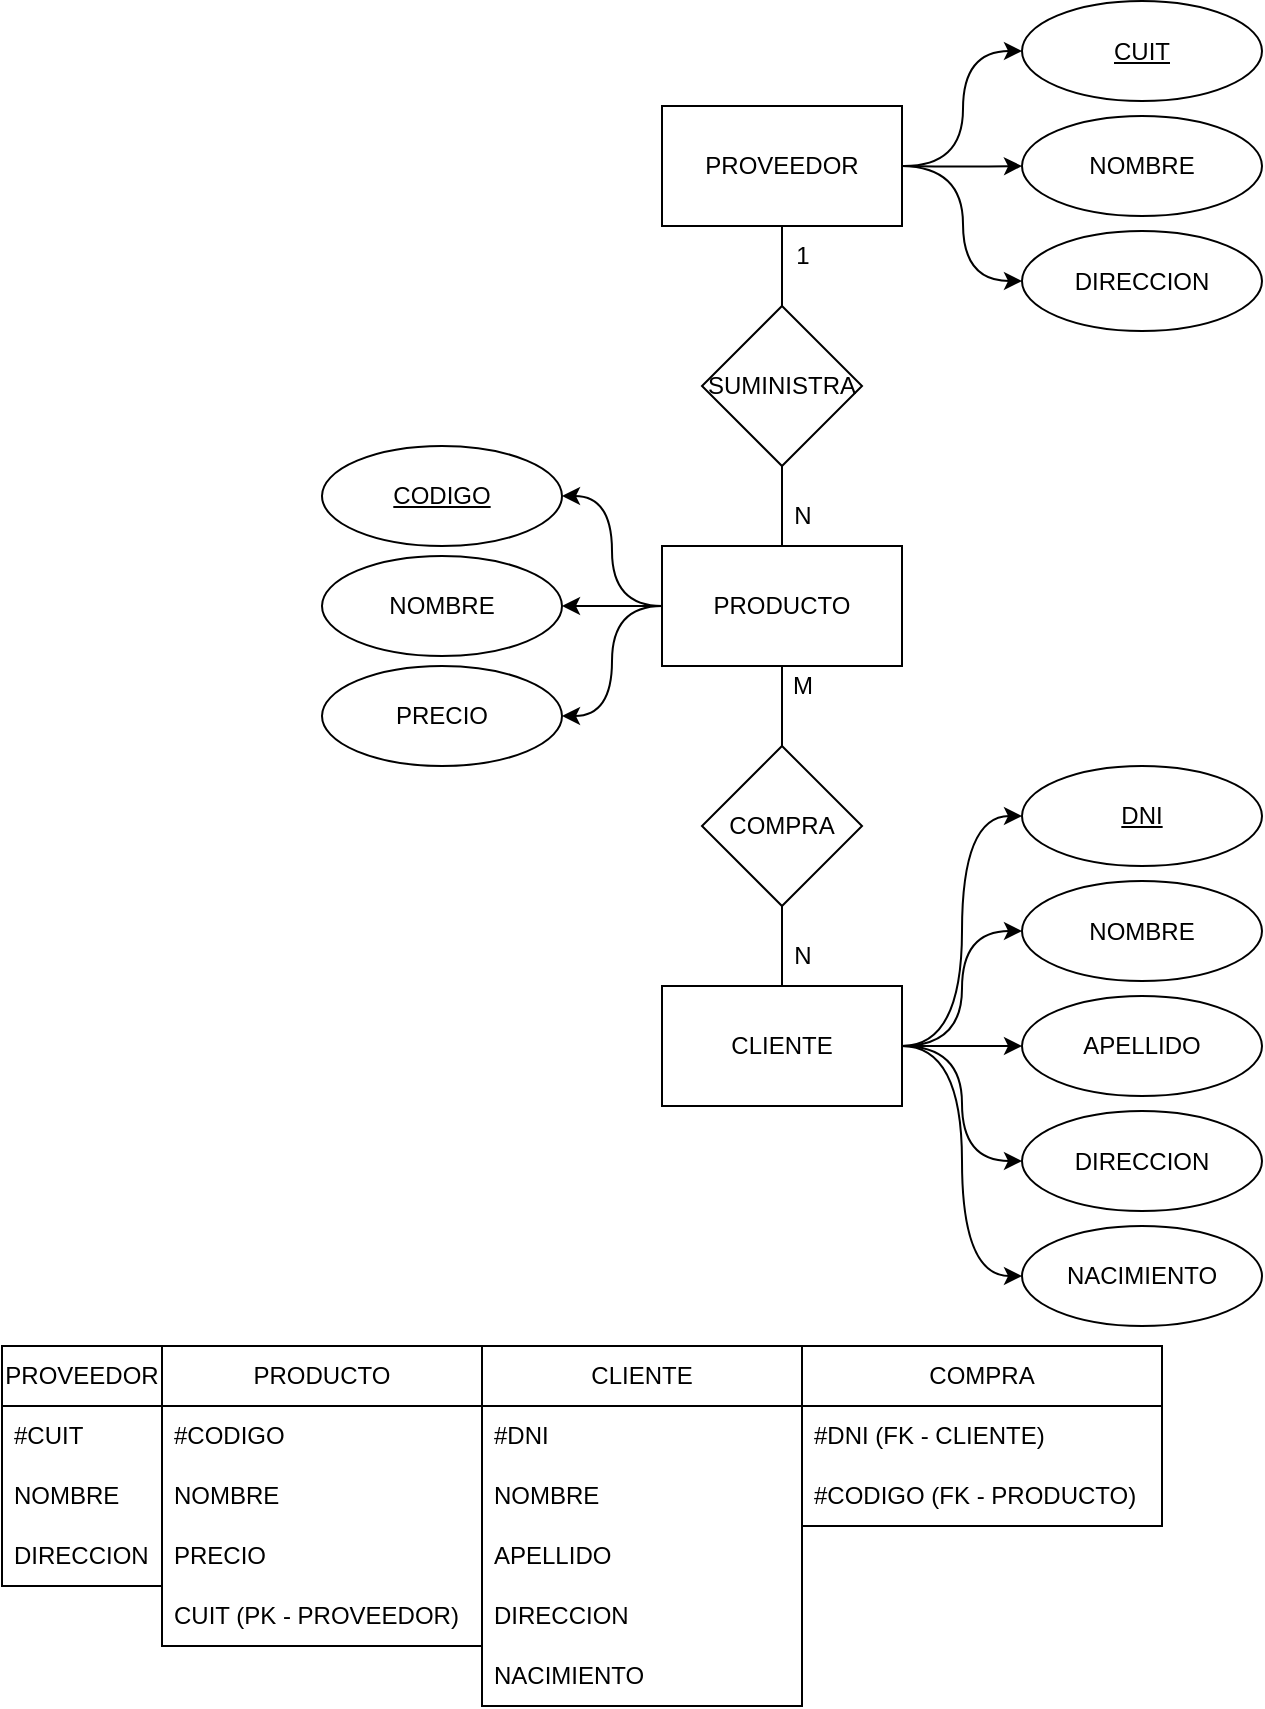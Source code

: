 <mxfile version="21.1.2" type="device">
  <diagram name="Page-1" id="CysGs1yPkardD1Fw-jYL">
    <mxGraphModel dx="1195" dy="644" grid="1" gridSize="10" guides="1" tooltips="1" connect="1" arrows="1" fold="1" page="1" pageScale="1" pageWidth="850" pageHeight="1100" background="#FFFFFF" math="0" shadow="0">
      <root>
        <mxCell id="0" />
        <mxCell id="1" parent="0" />
        <mxCell id="NGAGrTrnH160TQQsXjLs-4" value="PROVEEDOR" style="rounded=0;whiteSpace=wrap;html=1;" vertex="1" parent="1">
          <mxGeometry x="330" y="140" width="120" height="60" as="geometry" />
        </mxCell>
        <mxCell id="NGAGrTrnH160TQQsXjLs-6" style="edgeStyle=orthogonalEdgeStyle;rounded=0;orthogonalLoop=1;jettySize=auto;html=1;endArrow=none;endFill=0;" edge="1" parent="1" source="NGAGrTrnH160TQQsXjLs-7" target="NGAGrTrnH160TQQsXjLs-4">
          <mxGeometry relative="1" as="geometry" />
        </mxCell>
        <mxCell id="NGAGrTrnH160TQQsXjLs-7" value="SUMINISTRA" style="rhombus;whiteSpace=wrap;html=1;" vertex="1" parent="1">
          <mxGeometry x="350" y="240" width="80" height="80" as="geometry" />
        </mxCell>
        <mxCell id="NGAGrTrnH160TQQsXjLs-8" style="edgeStyle=orthogonalEdgeStyle;rounded=0;orthogonalLoop=1;jettySize=auto;html=1;endArrow=none;endFill=0;" edge="1" parent="1" source="NGAGrTrnH160TQQsXjLs-10" target="NGAGrTrnH160TQQsXjLs-7">
          <mxGeometry relative="1" as="geometry" />
        </mxCell>
        <mxCell id="NGAGrTrnH160TQQsXjLs-9" style="edgeStyle=orthogonalEdgeStyle;orthogonalLoop=1;jettySize=auto;html=1;curved=1;" edge="1" parent="1" source="NGAGrTrnH160TQQsXjLs-10" target="NGAGrTrnH160TQQsXjLs-21">
          <mxGeometry relative="1" as="geometry" />
        </mxCell>
        <mxCell id="NGAGrTrnH160TQQsXjLs-62" style="edgeStyle=orthogonalEdgeStyle;orthogonalLoop=1;jettySize=auto;html=1;curved=1;" edge="1" parent="1" source="NGAGrTrnH160TQQsXjLs-10" target="NGAGrTrnH160TQQsXjLs-61">
          <mxGeometry relative="1" as="geometry" />
        </mxCell>
        <mxCell id="NGAGrTrnH160TQQsXjLs-64" style="edgeStyle=orthogonalEdgeStyle;orthogonalLoop=1;jettySize=auto;html=1;curved=1;entryX=1;entryY=0.5;entryDx=0;entryDy=0;" edge="1" parent="1" source="NGAGrTrnH160TQQsXjLs-10" target="NGAGrTrnH160TQQsXjLs-63">
          <mxGeometry relative="1" as="geometry">
            <mxPoint x="305" y="470" as="targetPoint" />
          </mxGeometry>
        </mxCell>
        <mxCell id="NGAGrTrnH160TQQsXjLs-10" value="PRODUCTO" style="rounded=0;whiteSpace=wrap;html=1;" vertex="1" parent="1">
          <mxGeometry x="330" y="360" width="120" height="60" as="geometry" />
        </mxCell>
        <mxCell id="NGAGrTrnH160TQQsXjLs-11" value="1" style="text;html=1;align=center;verticalAlign=middle;resizable=0;points=[];autosize=1;strokeColor=none;fillColor=none;" vertex="1" parent="1">
          <mxGeometry x="385" y="200" width="30" height="30" as="geometry" />
        </mxCell>
        <mxCell id="NGAGrTrnH160TQQsXjLs-12" value="N" style="text;html=1;align=center;verticalAlign=middle;resizable=0;points=[];autosize=1;strokeColor=none;fillColor=none;" vertex="1" parent="1">
          <mxGeometry x="385" y="330" width="30" height="30" as="geometry" />
        </mxCell>
        <mxCell id="NGAGrTrnH160TQQsXjLs-21" value="&lt;u&gt;CODIGO&lt;/u&gt;" style="ellipse;whiteSpace=wrap;html=1;" vertex="1" parent="1">
          <mxGeometry x="160" y="310" width="120" height="50" as="geometry" />
        </mxCell>
        <mxCell id="NGAGrTrnH160TQQsXjLs-29" style="edgeStyle=orthogonalEdgeStyle;rounded=0;orthogonalLoop=1;jettySize=auto;html=1;entryX=0.5;entryY=1;entryDx=0;entryDy=0;endArrow=none;endFill=0;" edge="1" parent="1" source="NGAGrTrnH160TQQsXjLs-30" target="NGAGrTrnH160TQQsXjLs-10">
          <mxGeometry relative="1" as="geometry" />
        </mxCell>
        <mxCell id="NGAGrTrnH160TQQsXjLs-30" value="COMPRA" style="rhombus;whiteSpace=wrap;html=1;" vertex="1" parent="1">
          <mxGeometry x="350" y="460" width="80" height="80" as="geometry" />
        </mxCell>
        <mxCell id="NGAGrTrnH160TQQsXjLs-31" value="M" style="text;html=1;align=center;verticalAlign=middle;resizable=0;points=[];autosize=1;strokeColor=none;fillColor=none;" vertex="1" parent="1">
          <mxGeometry x="385" y="415" width="30" height="30" as="geometry" />
        </mxCell>
        <mxCell id="NGAGrTrnH160TQQsXjLs-32" style="edgeStyle=orthogonalEdgeStyle;rounded=0;orthogonalLoop=1;jettySize=auto;html=1;entryX=0.5;entryY=1;entryDx=0;entryDy=0;endArrow=none;endFill=0;" edge="1" parent="1" source="NGAGrTrnH160TQQsXjLs-37" target="NGAGrTrnH160TQQsXjLs-30">
          <mxGeometry relative="1" as="geometry" />
        </mxCell>
        <mxCell id="NGAGrTrnH160TQQsXjLs-33" style="edgeStyle=orthogonalEdgeStyle;orthogonalLoop=1;jettySize=auto;html=1;entryX=0;entryY=0.5;entryDx=0;entryDy=0;curved=1;" edge="1" parent="1" source="NGAGrTrnH160TQQsXjLs-37" target="NGAGrTrnH160TQQsXjLs-40">
          <mxGeometry relative="1" as="geometry" />
        </mxCell>
        <mxCell id="NGAGrTrnH160TQQsXjLs-34" style="edgeStyle=orthogonalEdgeStyle;orthogonalLoop=1;jettySize=auto;html=1;entryX=0;entryY=0.5;entryDx=0;entryDy=0;curved=1;" edge="1" parent="1" source="NGAGrTrnH160TQQsXjLs-37" target="NGAGrTrnH160TQQsXjLs-39">
          <mxGeometry relative="1" as="geometry" />
        </mxCell>
        <mxCell id="NGAGrTrnH160TQQsXjLs-35" style="edgeStyle=orthogonalEdgeStyle;orthogonalLoop=1;jettySize=auto;html=1;entryX=0;entryY=0.5;entryDx=0;entryDy=0;curved=1;" edge="1" parent="1" source="NGAGrTrnH160TQQsXjLs-37" target="NGAGrTrnH160TQQsXjLs-41">
          <mxGeometry relative="1" as="geometry" />
        </mxCell>
        <mxCell id="NGAGrTrnH160TQQsXjLs-36" style="edgeStyle=orthogonalEdgeStyle;orthogonalLoop=1;jettySize=auto;html=1;entryX=0;entryY=0.5;entryDx=0;entryDy=0;curved=1;" edge="1" parent="1" source="NGAGrTrnH160TQQsXjLs-37" target="NGAGrTrnH160TQQsXjLs-42">
          <mxGeometry relative="1" as="geometry" />
        </mxCell>
        <mxCell id="NGAGrTrnH160TQQsXjLs-60" style="edgeStyle=orthogonalEdgeStyle;orthogonalLoop=1;jettySize=auto;html=1;entryX=0;entryY=0.5;entryDx=0;entryDy=0;curved=1;" edge="1" parent="1" source="NGAGrTrnH160TQQsXjLs-37" target="NGAGrTrnH160TQQsXjLs-59">
          <mxGeometry relative="1" as="geometry" />
        </mxCell>
        <mxCell id="NGAGrTrnH160TQQsXjLs-37" value="CLIENTE" style="rounded=0;whiteSpace=wrap;html=1;" vertex="1" parent="1">
          <mxGeometry x="330" y="580" width="120" height="60" as="geometry" />
        </mxCell>
        <mxCell id="NGAGrTrnH160TQQsXjLs-38" value="N" style="text;html=1;align=center;verticalAlign=middle;resizable=0;points=[];autosize=1;strokeColor=none;fillColor=none;" vertex="1" parent="1">
          <mxGeometry x="385" y="550" width="30" height="30" as="geometry" />
        </mxCell>
        <mxCell id="NGAGrTrnH160TQQsXjLs-39" value="NOMBRE" style="ellipse;whiteSpace=wrap;html=1;" vertex="1" parent="1">
          <mxGeometry x="510" y="527.5" width="120" height="50" as="geometry" />
        </mxCell>
        <mxCell id="NGAGrTrnH160TQQsXjLs-40" value="&lt;u&gt;DNI&lt;/u&gt;" style="ellipse;whiteSpace=wrap;html=1;" vertex="1" parent="1">
          <mxGeometry x="510" y="470" width="120" height="50" as="geometry" />
        </mxCell>
        <mxCell id="NGAGrTrnH160TQQsXjLs-41" value="APELLIDO" style="ellipse;whiteSpace=wrap;html=1;" vertex="1" parent="1">
          <mxGeometry x="510" y="585" width="120" height="50" as="geometry" />
        </mxCell>
        <mxCell id="NGAGrTrnH160TQQsXjLs-42" value="DIRECCION" style="ellipse;whiteSpace=wrap;html=1;" vertex="1" parent="1">
          <mxGeometry x="510" y="642.5" width="120" height="50" as="geometry" />
        </mxCell>
        <mxCell id="NGAGrTrnH160TQQsXjLs-43" value="PROVEEDOR" style="swimlane;fontStyle=0;childLayout=stackLayout;horizontal=1;startSize=30;horizontalStack=0;resizeParent=1;resizeParentMax=0;resizeLast=0;collapsible=1;marginBottom=0;whiteSpace=wrap;html=1;" vertex="1" parent="1">
          <mxGeometry y="760" width="80" height="120" as="geometry" />
        </mxCell>
        <mxCell id="NGAGrTrnH160TQQsXjLs-44" value="#CUIT" style="text;strokeColor=none;fillColor=none;align=left;verticalAlign=middle;spacingLeft=4;spacingRight=4;overflow=hidden;points=[[0,0.5],[1,0.5]];portConstraint=eastwest;rotatable=0;whiteSpace=wrap;html=1;" vertex="1" parent="NGAGrTrnH160TQQsXjLs-43">
          <mxGeometry y="30" width="80" height="30" as="geometry" />
        </mxCell>
        <mxCell id="NGAGrTrnH160TQQsXjLs-45" value="NOMBRE" style="text;strokeColor=none;fillColor=none;align=left;verticalAlign=middle;spacingLeft=4;spacingRight=4;overflow=hidden;points=[[0,0.5],[1,0.5]];portConstraint=eastwest;rotatable=0;whiteSpace=wrap;html=1;" vertex="1" parent="NGAGrTrnH160TQQsXjLs-43">
          <mxGeometry y="60" width="80" height="30" as="geometry" />
        </mxCell>
        <mxCell id="NGAGrTrnH160TQQsXjLs-46" value="DIRECCION" style="text;strokeColor=none;fillColor=none;align=left;verticalAlign=middle;spacingLeft=4;spacingRight=4;overflow=hidden;points=[[0,0.5],[1,0.5]];portConstraint=eastwest;rotatable=0;whiteSpace=wrap;html=1;" vertex="1" parent="NGAGrTrnH160TQQsXjLs-43">
          <mxGeometry y="90" width="80" height="30" as="geometry" />
        </mxCell>
        <mxCell id="NGAGrTrnH160TQQsXjLs-47" value="PRODUCTO" style="swimlane;fontStyle=0;childLayout=stackLayout;horizontal=1;startSize=30;horizontalStack=0;resizeParent=1;resizeParentMax=0;resizeLast=0;collapsible=1;marginBottom=0;whiteSpace=wrap;html=1;" vertex="1" parent="1">
          <mxGeometry x="80" y="760" width="160" height="150" as="geometry">
            <mxRectangle x="150" y="760" width="110" height="30" as="alternateBounds" />
          </mxGeometry>
        </mxCell>
        <mxCell id="NGAGrTrnH160TQQsXjLs-48" value="#CODIGO" style="text;strokeColor=none;fillColor=none;align=left;verticalAlign=middle;spacingLeft=4;spacingRight=4;overflow=hidden;points=[[0,0.5],[1,0.5]];portConstraint=eastwest;rotatable=0;whiteSpace=wrap;html=1;" vertex="1" parent="NGAGrTrnH160TQQsXjLs-47">
          <mxGeometry y="30" width="160" height="30" as="geometry" />
        </mxCell>
        <mxCell id="NGAGrTrnH160TQQsXjLs-72" value="NOMBRE" style="text;strokeColor=none;fillColor=none;align=left;verticalAlign=middle;spacingLeft=4;spacingRight=4;overflow=hidden;points=[[0,0.5],[1,0.5]];portConstraint=eastwest;rotatable=0;whiteSpace=wrap;html=1;" vertex="1" parent="NGAGrTrnH160TQQsXjLs-47">
          <mxGeometry y="60" width="160" height="30" as="geometry" />
        </mxCell>
        <mxCell id="NGAGrTrnH160TQQsXjLs-74" value="PRECIO" style="text;strokeColor=none;fillColor=none;align=left;verticalAlign=middle;spacingLeft=4;spacingRight=4;overflow=hidden;points=[[0,0.5],[1,0.5]];portConstraint=eastwest;rotatable=0;whiteSpace=wrap;html=1;" vertex="1" parent="NGAGrTrnH160TQQsXjLs-47">
          <mxGeometry y="90" width="160" height="30" as="geometry" />
        </mxCell>
        <mxCell id="NGAGrTrnH160TQQsXjLs-75" value="CUIT (PK - PROVEEDOR)" style="text;strokeColor=none;fillColor=none;align=left;verticalAlign=middle;spacingLeft=4;spacingRight=4;overflow=hidden;points=[[0,0.5],[1,0.5]];portConstraint=eastwest;rotatable=0;whiteSpace=wrap;html=1;" vertex="1" parent="NGAGrTrnH160TQQsXjLs-47">
          <mxGeometry y="120" width="160" height="30" as="geometry" />
        </mxCell>
        <mxCell id="NGAGrTrnH160TQQsXjLs-51" value="COMPRA" style="swimlane;fontStyle=0;childLayout=stackLayout;horizontal=1;startSize=30;horizontalStack=0;resizeParent=1;resizeParentMax=0;resizeLast=0;collapsible=1;marginBottom=0;whiteSpace=wrap;html=1;" vertex="1" parent="1">
          <mxGeometry x="400" y="760" width="180" height="90" as="geometry" />
        </mxCell>
        <mxCell id="NGAGrTrnH160TQQsXjLs-52" value="#DNI (FK - CLIENTE)" style="text;strokeColor=none;fillColor=none;align=left;verticalAlign=middle;spacingLeft=4;spacingRight=4;overflow=hidden;points=[[0,0.5],[1,0.5]];portConstraint=eastwest;rotatable=0;whiteSpace=wrap;html=1;" vertex="1" parent="NGAGrTrnH160TQQsXjLs-51">
          <mxGeometry y="30" width="180" height="30" as="geometry" />
        </mxCell>
        <mxCell id="NGAGrTrnH160TQQsXjLs-82" value="#CODIGO (FK - PRODUCTO)" style="text;strokeColor=none;fillColor=none;align=left;verticalAlign=middle;spacingLeft=4;spacingRight=4;overflow=hidden;points=[[0,0.5],[1,0.5]];portConstraint=eastwest;rotatable=0;whiteSpace=wrap;html=1;" vertex="1" parent="NGAGrTrnH160TQQsXjLs-51">
          <mxGeometry y="60" width="180" height="30" as="geometry" />
        </mxCell>
        <mxCell id="NGAGrTrnH160TQQsXjLs-59" value="NACIMIENTO" style="ellipse;whiteSpace=wrap;html=1;" vertex="1" parent="1">
          <mxGeometry x="510" y="700" width="120" height="50" as="geometry" />
        </mxCell>
        <mxCell id="NGAGrTrnH160TQQsXjLs-61" value="NOMBRE" style="ellipse;whiteSpace=wrap;html=1;" vertex="1" parent="1">
          <mxGeometry x="160" y="365" width="120" height="50" as="geometry" />
        </mxCell>
        <mxCell id="NGAGrTrnH160TQQsXjLs-63" value="PRECIO" style="ellipse;whiteSpace=wrap;html=1;" vertex="1" parent="1">
          <mxGeometry x="160" y="420" width="120" height="50" as="geometry" />
        </mxCell>
        <mxCell id="NGAGrTrnH160TQQsXjLs-65" style="edgeStyle=orthogonalEdgeStyle;orthogonalLoop=1;jettySize=auto;html=1;entryX=0;entryY=0.5;entryDx=0;entryDy=0;curved=1;" edge="1" parent="1" target="NGAGrTrnH160TQQsXjLs-68">
          <mxGeometry relative="1" as="geometry">
            <mxPoint x="450" y="170" as="sourcePoint" />
          </mxGeometry>
        </mxCell>
        <mxCell id="NGAGrTrnH160TQQsXjLs-66" style="edgeStyle=orthogonalEdgeStyle;orthogonalLoop=1;jettySize=auto;html=1;entryX=0;entryY=0.5;entryDx=0;entryDy=0;curved=1;" edge="1" parent="1" target="NGAGrTrnH160TQQsXjLs-69">
          <mxGeometry relative="1" as="geometry">
            <mxPoint x="450" y="170" as="sourcePoint" />
          </mxGeometry>
        </mxCell>
        <mxCell id="NGAGrTrnH160TQQsXjLs-67" style="edgeStyle=orthogonalEdgeStyle;orthogonalLoop=1;jettySize=auto;html=1;entryX=0;entryY=0.5;entryDx=0;entryDy=0;curved=1;" edge="1" parent="1" target="NGAGrTrnH160TQQsXjLs-70">
          <mxGeometry relative="1" as="geometry">
            <mxPoint x="450" y="170" as="sourcePoint" />
          </mxGeometry>
        </mxCell>
        <mxCell id="NGAGrTrnH160TQQsXjLs-68" value="&lt;u&gt;CUIT&lt;/u&gt;" style="ellipse;whiteSpace=wrap;html=1;" vertex="1" parent="1">
          <mxGeometry x="510" y="87.5" width="120" height="50" as="geometry" />
        </mxCell>
        <mxCell id="NGAGrTrnH160TQQsXjLs-69" value="NOMBRE" style="ellipse;whiteSpace=wrap;html=1;" vertex="1" parent="1">
          <mxGeometry x="510" y="145" width="120" height="50" as="geometry" />
        </mxCell>
        <mxCell id="NGAGrTrnH160TQQsXjLs-70" value="DIRECCION" style="ellipse;whiteSpace=wrap;html=1;" vertex="1" parent="1">
          <mxGeometry x="510" y="202.5" width="120" height="50" as="geometry" />
        </mxCell>
        <mxCell id="NGAGrTrnH160TQQsXjLs-76" value="CLIENTE" style="swimlane;fontStyle=0;childLayout=stackLayout;horizontal=1;startSize=30;horizontalStack=0;resizeParent=1;resizeParentMax=0;resizeLast=0;collapsible=1;marginBottom=0;whiteSpace=wrap;html=1;" vertex="1" parent="1">
          <mxGeometry x="240" y="760" width="160" height="180" as="geometry">
            <mxRectangle x="150" y="760" width="110" height="30" as="alternateBounds" />
          </mxGeometry>
        </mxCell>
        <mxCell id="NGAGrTrnH160TQQsXjLs-77" value="#DNI" style="text;strokeColor=none;fillColor=none;align=left;verticalAlign=middle;spacingLeft=4;spacingRight=4;overflow=hidden;points=[[0,0.5],[1,0.5]];portConstraint=eastwest;rotatable=0;whiteSpace=wrap;html=1;" vertex="1" parent="NGAGrTrnH160TQQsXjLs-76">
          <mxGeometry y="30" width="160" height="30" as="geometry" />
        </mxCell>
        <mxCell id="NGAGrTrnH160TQQsXjLs-78" value="NOMBRE" style="text;strokeColor=none;fillColor=none;align=left;verticalAlign=middle;spacingLeft=4;spacingRight=4;overflow=hidden;points=[[0,0.5],[1,0.5]];portConstraint=eastwest;rotatable=0;whiteSpace=wrap;html=1;" vertex="1" parent="NGAGrTrnH160TQQsXjLs-76">
          <mxGeometry y="60" width="160" height="30" as="geometry" />
        </mxCell>
        <mxCell id="NGAGrTrnH160TQQsXjLs-79" value="APELLIDO" style="text;strokeColor=none;fillColor=none;align=left;verticalAlign=middle;spacingLeft=4;spacingRight=4;overflow=hidden;points=[[0,0.5],[1,0.5]];portConstraint=eastwest;rotatable=0;whiteSpace=wrap;html=1;" vertex="1" parent="NGAGrTrnH160TQQsXjLs-76">
          <mxGeometry y="90" width="160" height="30" as="geometry" />
        </mxCell>
        <mxCell id="NGAGrTrnH160TQQsXjLs-80" value="DIRECCION" style="text;strokeColor=none;fillColor=none;align=left;verticalAlign=middle;spacingLeft=4;spacingRight=4;overflow=hidden;points=[[0,0.5],[1,0.5]];portConstraint=eastwest;rotatable=0;whiteSpace=wrap;html=1;" vertex="1" parent="NGAGrTrnH160TQQsXjLs-76">
          <mxGeometry y="120" width="160" height="30" as="geometry" />
        </mxCell>
        <mxCell id="NGAGrTrnH160TQQsXjLs-81" value="NACIMIENTO" style="text;strokeColor=none;fillColor=none;align=left;verticalAlign=middle;spacingLeft=4;spacingRight=4;overflow=hidden;points=[[0,0.5],[1,0.5]];portConstraint=eastwest;rotatable=0;whiteSpace=wrap;html=1;" vertex="1" parent="NGAGrTrnH160TQQsXjLs-76">
          <mxGeometry y="150" width="160" height="30" as="geometry" />
        </mxCell>
      </root>
    </mxGraphModel>
  </diagram>
</mxfile>
